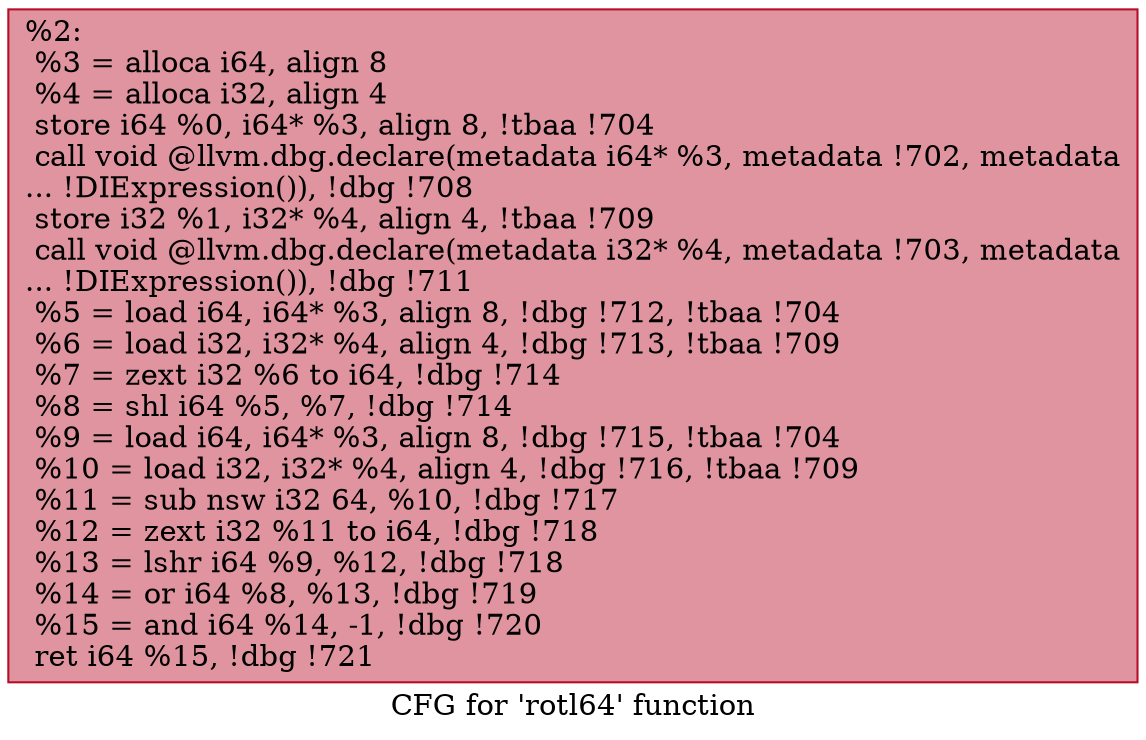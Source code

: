 digraph "CFG for 'rotl64' function" {
	label="CFG for 'rotl64' function";

	Node0xb0a5e0 [shape=record,color="#b70d28ff", style=filled, fillcolor="#b70d2870",label="{%2:\l  %3 = alloca i64, align 8\l  %4 = alloca i32, align 4\l  store i64 %0, i64* %3, align 8, !tbaa !704\l  call void @llvm.dbg.declare(metadata i64* %3, metadata !702, metadata\l... !DIExpression()), !dbg !708\l  store i32 %1, i32* %4, align 4, !tbaa !709\l  call void @llvm.dbg.declare(metadata i32* %4, metadata !703, metadata\l... !DIExpression()), !dbg !711\l  %5 = load i64, i64* %3, align 8, !dbg !712, !tbaa !704\l  %6 = load i32, i32* %4, align 4, !dbg !713, !tbaa !709\l  %7 = zext i32 %6 to i64, !dbg !714\l  %8 = shl i64 %5, %7, !dbg !714\l  %9 = load i64, i64* %3, align 8, !dbg !715, !tbaa !704\l  %10 = load i32, i32* %4, align 4, !dbg !716, !tbaa !709\l  %11 = sub nsw i32 64, %10, !dbg !717\l  %12 = zext i32 %11 to i64, !dbg !718\l  %13 = lshr i64 %9, %12, !dbg !718\l  %14 = or i64 %8, %13, !dbg !719\l  %15 = and i64 %14, -1, !dbg !720\l  ret i64 %15, !dbg !721\l}"];
}
